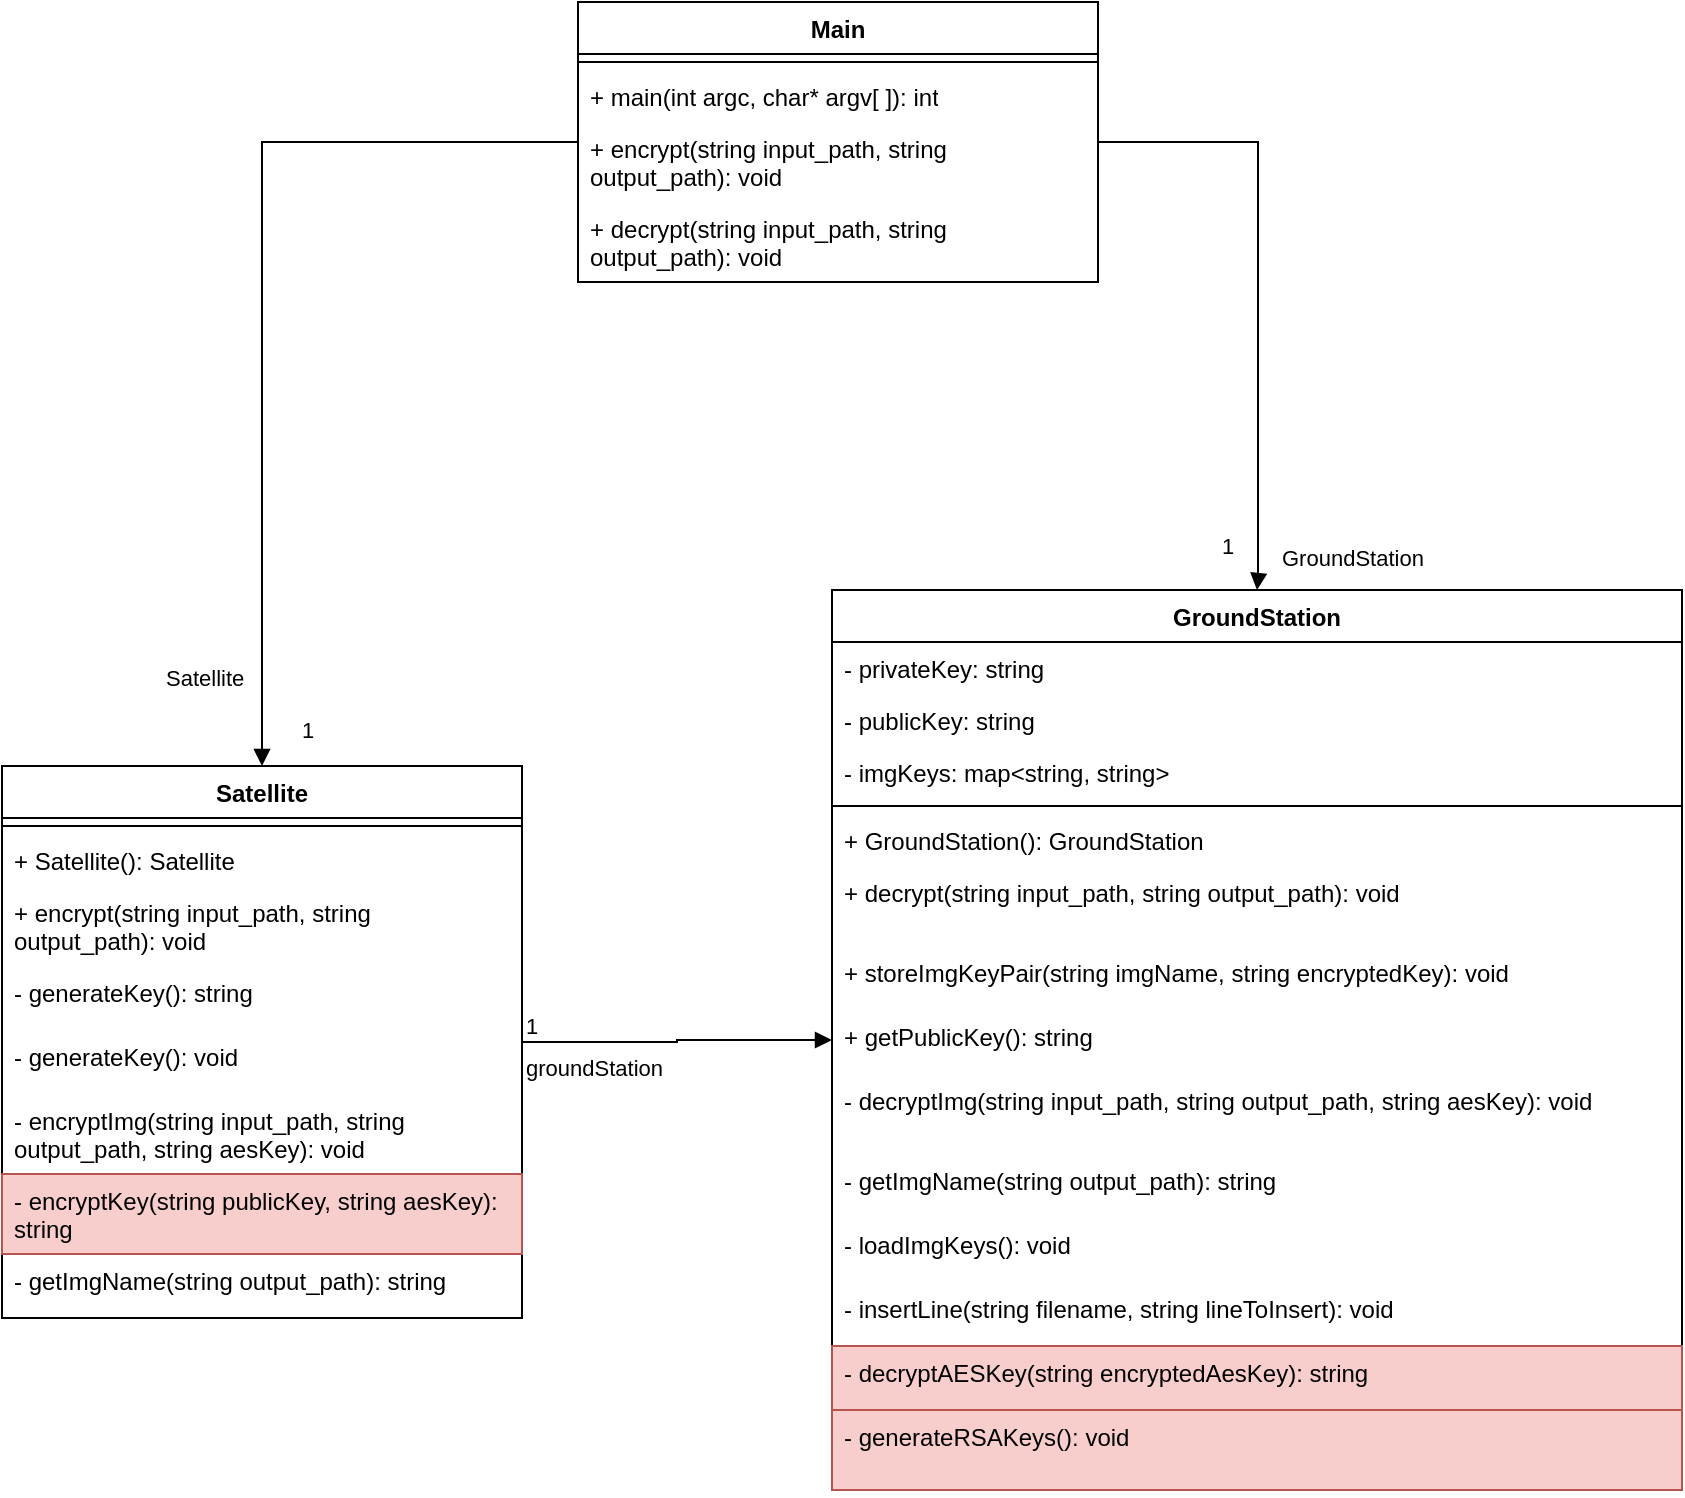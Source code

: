 <mxfile version="24.7.6">
  <diagram name="Page-1" id="Qdg3jRfrP0jptXduaFKp">
    <mxGraphModel dx="913" dy="526" grid="1" gridSize="10" guides="1" tooltips="1" connect="1" arrows="1" fold="1" page="1" pageScale="1" pageWidth="850" pageHeight="1100" math="0" shadow="0">
      <root>
        <mxCell id="0" />
        <mxCell id="1" parent="0" />
        <mxCell id="H_GJiGch52gvoOD2ip0b-1" value="Main" style="swimlane;fontStyle=1;align=center;verticalAlign=top;childLayout=stackLayout;horizontal=1;startSize=26;horizontalStack=0;resizeParent=1;resizeParentMax=0;resizeLast=0;collapsible=1;marginBottom=0;whiteSpace=wrap;html=1;" parent="1" vertex="1">
          <mxGeometry x="330" y="140" width="260" height="140" as="geometry" />
        </mxCell>
        <mxCell id="H_GJiGch52gvoOD2ip0b-3" value="" style="line;strokeWidth=1;fillColor=none;align=left;verticalAlign=middle;spacingTop=-1;spacingLeft=3;spacingRight=3;rotatable=0;labelPosition=right;points=[];portConstraint=eastwest;strokeColor=inherit;" parent="H_GJiGch52gvoOD2ip0b-1" vertex="1">
          <mxGeometry y="26" width="260" height="8" as="geometry" />
        </mxCell>
        <mxCell id="H_GJiGch52gvoOD2ip0b-4" value="+ main(int argc, char* argv[ ]): int" style="text;strokeColor=none;fillColor=none;align=left;verticalAlign=top;spacingLeft=4;spacingRight=4;overflow=hidden;rotatable=0;points=[[0,0.5],[1,0.5]];portConstraint=eastwest;whiteSpace=wrap;html=1;" parent="H_GJiGch52gvoOD2ip0b-1" vertex="1">
          <mxGeometry y="34" width="260" height="26" as="geometry" />
        </mxCell>
        <mxCell id="H_GJiGch52gvoOD2ip0b-7" value="+ encrypt(string input_path, string output_path): void" style="text;strokeColor=none;fillColor=none;align=left;verticalAlign=top;spacingLeft=4;spacingRight=4;overflow=hidden;rotatable=0;points=[[0,0.5],[1,0.5]];portConstraint=eastwest;html=1;whiteSpace=wrap;fontSize=12;" parent="H_GJiGch52gvoOD2ip0b-1" vertex="1">
          <mxGeometry y="60" width="260" height="40" as="geometry" />
        </mxCell>
        <mxCell id="H_GJiGch52gvoOD2ip0b-9" value="+ decrypt(string input_path, string output_path): void" style="text;strokeColor=none;fillColor=none;align=left;verticalAlign=top;spacingLeft=4;spacingRight=4;overflow=hidden;rotatable=0;points=[[0,0.5],[1,0.5]];portConstraint=eastwest;html=1;whiteSpace=wrap;fontSize=12;" parent="H_GJiGch52gvoOD2ip0b-1" vertex="1">
          <mxGeometry y="100" width="260" height="40" as="geometry" />
        </mxCell>
        <mxCell id="H_GJiGch52gvoOD2ip0b-10" value="Satellite" style="swimlane;fontStyle=1;align=center;verticalAlign=top;childLayout=stackLayout;horizontal=1;startSize=26;horizontalStack=0;resizeParent=1;resizeParentMax=0;resizeLast=0;collapsible=1;marginBottom=0;whiteSpace=wrap;html=1;" parent="1" vertex="1">
          <mxGeometry x="42" y="522" width="260" height="276" as="geometry" />
        </mxCell>
        <mxCell id="H_GJiGch52gvoOD2ip0b-11" value="" style="line;strokeWidth=1;fillColor=none;align=left;verticalAlign=middle;spacingTop=-1;spacingLeft=3;spacingRight=3;rotatable=0;labelPosition=right;points=[];portConstraint=eastwest;strokeColor=inherit;" parent="H_GJiGch52gvoOD2ip0b-10" vertex="1">
          <mxGeometry y="26" width="260" height="8" as="geometry" />
        </mxCell>
        <mxCell id="H_GJiGch52gvoOD2ip0b-12" value="+ Satellite(): Satellite" style="text;strokeColor=none;fillColor=none;align=left;verticalAlign=top;spacingLeft=4;spacingRight=4;overflow=hidden;rotatable=0;points=[[0,0.5],[1,0.5]];portConstraint=eastwest;whiteSpace=wrap;html=1;" parent="H_GJiGch52gvoOD2ip0b-10" vertex="1">
          <mxGeometry y="34" width="260" height="26" as="geometry" />
        </mxCell>
        <mxCell id="H_GJiGch52gvoOD2ip0b-36" value="+ encrypt(string input_path, string output_path): void" style="text;strokeColor=none;fillColor=none;align=left;verticalAlign=top;spacingLeft=4;spacingRight=4;overflow=hidden;rotatable=0;points=[[0,0.5],[1,0.5]];portConstraint=eastwest;html=1;whiteSpace=wrap;fontSize=12;" parent="H_GJiGch52gvoOD2ip0b-10" vertex="1">
          <mxGeometry y="60" width="260" height="40" as="geometry" />
        </mxCell>
        <mxCell id="jXw_-cvUadgQ2OJGY03O-1" value="- generateKey(): string" style="text;strokeColor=none;fillColor=none;align=left;verticalAlign=top;spacingLeft=4;spacingRight=4;overflow=hidden;rotatable=0;points=[[0,0.5],[1,0.5]];portConstraint=eastwest;html=1;whiteSpace=wrap;fontSize=12;" parent="H_GJiGch52gvoOD2ip0b-10" vertex="1">
          <mxGeometry y="100" width="260" height="32" as="geometry" />
        </mxCell>
        <mxCell id="H_GJiGch52gvoOD2ip0b-13" value="- generateKey(): void" style="text;strokeColor=none;fillColor=none;align=left;verticalAlign=top;spacingLeft=4;spacingRight=4;overflow=hidden;rotatable=0;points=[[0,0.5],[1,0.5]];portConstraint=eastwest;html=1;whiteSpace=wrap;fontSize=12;" parent="H_GJiGch52gvoOD2ip0b-10" vertex="1">
          <mxGeometry y="132" width="260" height="32" as="geometry" />
        </mxCell>
        <mxCell id="H_GJiGch52gvoOD2ip0b-47" value="- encryptImg(string input_path, string output_path, string aesKey): void" style="text;strokeColor=none;fillColor=none;align=left;verticalAlign=top;spacingLeft=4;spacingRight=4;overflow=hidden;rotatable=0;points=[[0,0.5],[1,0.5]];portConstraint=eastwest;html=1;whiteSpace=wrap;fontSize=12;" parent="H_GJiGch52gvoOD2ip0b-10" vertex="1">
          <mxGeometry y="164" width="260" height="40" as="geometry" />
        </mxCell>
        <mxCell id="H_GJiGch52gvoOD2ip0b-46" value="- encryptKey(string publicKey, string aesKey): string" style="text;strokeColor=#b85450;fillColor=#f8cecc;align=left;verticalAlign=top;spacingLeft=4;spacingRight=4;overflow=hidden;rotatable=0;points=[[0,0.5],[1,0.5]];portConstraint=eastwest;html=1;whiteSpace=wrap;fontSize=12;" parent="H_GJiGch52gvoOD2ip0b-10" vertex="1">
          <mxGeometry y="204" width="260" height="40" as="geometry" />
        </mxCell>
        <mxCell id="H_GJiGch52gvoOD2ip0b-54" value="- getImgName(string output_path): string" style="text;strokeColor=none;fillColor=none;align=left;verticalAlign=top;spacingLeft=4;spacingRight=4;overflow=hidden;rotatable=0;points=[[0,0.5],[1,0.5]];portConstraint=eastwest;html=1;whiteSpace=wrap;fontSize=12;" parent="H_GJiGch52gvoOD2ip0b-10" vertex="1">
          <mxGeometry y="244" width="260" height="32" as="geometry" />
        </mxCell>
        <mxCell id="H_GJiGch52gvoOD2ip0b-15" value="GroundStation" style="swimlane;fontStyle=1;align=center;verticalAlign=top;childLayout=stackLayout;horizontal=1;startSize=26;horizontalStack=0;resizeParent=1;resizeParentMax=0;resizeLast=0;collapsible=1;marginBottom=0;whiteSpace=wrap;html=1;" parent="1" vertex="1">
          <mxGeometry x="457" y="434" width="425" height="450" as="geometry">
            <mxRectangle x="570" y="454" width="120" height="30" as="alternateBounds" />
          </mxGeometry>
        </mxCell>
        <mxCell id="H_GJiGch52gvoOD2ip0b-42" value="- privateKey: string" style="text;strokeColor=none;fillColor=none;align=left;verticalAlign=top;spacingLeft=4;spacingRight=4;overflow=hidden;rotatable=0;points=[[0,0.5],[1,0.5]];portConstraint=eastwest;whiteSpace=wrap;html=1;" parent="H_GJiGch52gvoOD2ip0b-15" vertex="1">
          <mxGeometry y="26" width="425" height="26" as="geometry" />
        </mxCell>
        <mxCell id="H_GJiGch52gvoOD2ip0b-43" value="- publicKey: string" style="text;strokeColor=none;fillColor=none;align=left;verticalAlign=top;spacingLeft=4;spacingRight=4;overflow=hidden;rotatable=0;points=[[0,0.5],[1,0.5]];portConstraint=eastwest;whiteSpace=wrap;html=1;" parent="H_GJiGch52gvoOD2ip0b-15" vertex="1">
          <mxGeometry y="52" width="425" height="26" as="geometry" />
        </mxCell>
        <mxCell id="H_GJiGch52gvoOD2ip0b-48" value="- imgKeys: map&amp;lt;string, string&amp;gt;" style="text;strokeColor=none;fillColor=none;align=left;verticalAlign=top;spacingLeft=4;spacingRight=4;overflow=hidden;rotatable=0;points=[[0,0.5],[1,0.5]];portConstraint=eastwest;whiteSpace=wrap;html=1;" parent="H_GJiGch52gvoOD2ip0b-15" vertex="1">
          <mxGeometry y="78" width="425" height="26" as="geometry" />
        </mxCell>
        <mxCell id="H_GJiGch52gvoOD2ip0b-16" value="" style="line;strokeWidth=1;fillColor=none;align=left;verticalAlign=middle;spacingTop=-1;spacingLeft=3;spacingRight=3;rotatable=0;labelPosition=right;points=[];portConstraint=eastwest;strokeColor=inherit;" parent="H_GJiGch52gvoOD2ip0b-15" vertex="1">
          <mxGeometry y="104" width="425" height="8" as="geometry" />
        </mxCell>
        <mxCell id="H_GJiGch52gvoOD2ip0b-17" value="+&amp;nbsp;&lt;span style=&quot;text-align: center;&quot;&gt;GroundStation&lt;/span&gt;():&amp;nbsp;&lt;span style=&quot;text-align: center;&quot;&gt;GroundStation&lt;/span&gt;" style="text;strokeColor=none;fillColor=none;align=left;verticalAlign=top;spacingLeft=4;spacingRight=4;overflow=hidden;rotatable=0;points=[[0,0.5],[1,0.5]];portConstraint=eastwest;whiteSpace=wrap;html=1;" parent="H_GJiGch52gvoOD2ip0b-15" vertex="1">
          <mxGeometry y="112" width="425" height="26" as="geometry" />
        </mxCell>
        <mxCell id="H_GJiGch52gvoOD2ip0b-18" value="+ decrypt(string input_path, string output_path): void" style="text;strokeColor=none;fillColor=none;align=left;verticalAlign=top;spacingLeft=4;spacingRight=4;overflow=hidden;rotatable=0;points=[[0,0.5],[1,0.5]];portConstraint=eastwest;html=1;whiteSpace=wrap;fontSize=12;" parent="H_GJiGch52gvoOD2ip0b-15" vertex="1">
          <mxGeometry y="138" width="425" height="40" as="geometry" />
        </mxCell>
        <mxCell id="H_GJiGch52gvoOD2ip0b-41" value="+ storeImgKeyPair(string imgName, string encryptedKey): void" style="text;strokeColor=none;fillColor=none;align=left;verticalAlign=top;spacingLeft=4;spacingRight=4;overflow=hidden;rotatable=0;points=[[0,0.5],[1,0.5]];portConstraint=eastwest;html=1;whiteSpace=wrap;fontSize=12;" parent="H_GJiGch52gvoOD2ip0b-15" vertex="1">
          <mxGeometry y="178" width="425" height="32" as="geometry" />
        </mxCell>
        <mxCell id="H_GJiGch52gvoOD2ip0b-45" value="+ getPublicKey(): string" style="text;strokeColor=none;fillColor=none;align=left;verticalAlign=top;spacingLeft=4;spacingRight=4;overflow=hidden;rotatable=0;points=[[0,0.5],[1,0.5]];portConstraint=eastwest;html=1;whiteSpace=wrap;fontSize=12;" parent="H_GJiGch52gvoOD2ip0b-15" vertex="1">
          <mxGeometry y="210" width="425" height="32" as="geometry" />
        </mxCell>
        <mxCell id="H_GJiGch52gvoOD2ip0b-52" value="- decryptImg(string input_path, string output_path, string aesKey): void" style="text;strokeColor=none;fillColor=none;align=left;verticalAlign=top;spacingLeft=4;spacingRight=4;overflow=hidden;rotatable=0;points=[[0,0.5],[1,0.5]];portConstraint=eastwest;html=1;whiteSpace=wrap;fontSize=12;" parent="H_GJiGch52gvoOD2ip0b-15" vertex="1">
          <mxGeometry y="242" width="425" height="40" as="geometry" />
        </mxCell>
        <mxCell id="jXw_-cvUadgQ2OJGY03O-5" value="- getImgName(string output_path): string" style="text;strokeColor=none;fillColor=none;align=left;verticalAlign=top;spacingLeft=4;spacingRight=4;overflow=hidden;rotatable=0;points=[[0,0.5],[1,0.5]];portConstraint=eastwest;html=1;whiteSpace=wrap;fontSize=12;" parent="H_GJiGch52gvoOD2ip0b-15" vertex="1">
          <mxGeometry y="282" width="425" height="32" as="geometry" />
        </mxCell>
        <mxCell id="H_GJiGch52gvoOD2ip0b-49" value="- loadImgKeys(): void" style="text;strokeColor=none;fillColor=none;align=left;verticalAlign=top;spacingLeft=4;spacingRight=4;overflow=hidden;rotatable=0;points=[[0,0.5],[1,0.5]];portConstraint=eastwest;html=1;whiteSpace=wrap;fontSize=12;" parent="H_GJiGch52gvoOD2ip0b-15" vertex="1">
          <mxGeometry y="314" width="425" height="32" as="geometry" />
        </mxCell>
        <mxCell id="jXw_-cvUadgQ2OJGY03O-6" value="- insertLine(string filename, string lineToInsert): void" style="text;strokeColor=none;fillColor=none;align=left;verticalAlign=top;spacingLeft=4;spacingRight=4;overflow=hidden;rotatable=0;points=[[0,0.5],[1,0.5]];portConstraint=eastwest;html=1;whiteSpace=wrap;fontSize=12;" parent="H_GJiGch52gvoOD2ip0b-15" vertex="1">
          <mxGeometry y="346" width="425" height="32" as="geometry" />
        </mxCell>
        <mxCell id="H_GJiGch52gvoOD2ip0b-51" value="- decryptAESKey(string encryptedAesKey): string" style="text;strokeColor=#b85450;fillColor=#f8cecc;align=left;verticalAlign=top;spacingLeft=4;spacingRight=4;overflow=hidden;rotatable=0;points=[[0,0.5],[1,0.5]];portConstraint=eastwest;html=1;whiteSpace=wrap;fontSize=12;" parent="H_GJiGch52gvoOD2ip0b-15" vertex="1">
          <mxGeometry y="378" width="425" height="32" as="geometry" />
        </mxCell>
        <mxCell id="H_GJiGch52gvoOD2ip0b-44" value="- generateRSAKeys(): void" style="text;strokeColor=#b85450;fillColor=#f8cecc;align=left;verticalAlign=top;spacingLeft=4;spacingRight=4;overflow=hidden;rotatable=0;points=[[0,0.5],[1,0.5]];portConstraint=eastwest;html=1;whiteSpace=wrap;fontSize=12;" parent="H_GJiGch52gvoOD2ip0b-15" vertex="1">
          <mxGeometry y="410" width="425" height="40" as="geometry" />
        </mxCell>
        <mxCell id="H_GJiGch52gvoOD2ip0b-31" value="Satellite" style="endArrow=block;endFill=1;html=1;edgeStyle=orthogonalEdgeStyle;align=left;verticalAlign=top;rounded=0;" parent="1" source="H_GJiGch52gvoOD2ip0b-1" target="H_GJiGch52gvoOD2ip0b-10" edge="1">
          <mxGeometry x="0.758" y="-50" relative="1" as="geometry">
            <mxPoint x="340" y="310" as="sourcePoint" />
            <mxPoint x="500" y="310" as="targetPoint" />
            <mxPoint as="offset" />
          </mxGeometry>
        </mxCell>
        <mxCell id="H_GJiGch52gvoOD2ip0b-32" value="1" style="edgeLabel;resizable=0;html=1;align=left;verticalAlign=bottom;" parent="H_GJiGch52gvoOD2ip0b-31" connectable="0" vertex="1">
          <mxGeometry x="-1" relative="1" as="geometry">
            <mxPoint x="-140" y="302" as="offset" />
          </mxGeometry>
        </mxCell>
        <mxCell id="H_GJiGch52gvoOD2ip0b-33" value="GroundStation" style="endArrow=block;endFill=1;html=1;edgeStyle=orthogonalEdgeStyle;align=left;verticalAlign=top;rounded=0;entryX=0.5;entryY=0;entryDx=0;entryDy=0;" parent="1" source="H_GJiGch52gvoOD2ip0b-1" target="H_GJiGch52gvoOD2ip0b-15" edge="1">
          <mxGeometry x="0.806" y="10" relative="1" as="geometry">
            <mxPoint x="340" y="310" as="sourcePoint" />
            <mxPoint x="790" y="210" as="targetPoint" />
            <Array as="points">
              <mxPoint x="670" y="210" />
              <mxPoint x="670" y="429" />
            </Array>
            <mxPoint as="offset" />
          </mxGeometry>
        </mxCell>
        <mxCell id="H_GJiGch52gvoOD2ip0b-34" value="1" style="edgeLabel;resizable=0;html=1;align=left;verticalAlign=bottom;" parent="H_GJiGch52gvoOD2ip0b-33" connectable="0" vertex="1">
          <mxGeometry x="-1" relative="1" as="geometry">
            <mxPoint x="60" y="210" as="offset" />
          </mxGeometry>
        </mxCell>
        <mxCell id="jXw_-cvUadgQ2OJGY03O-2" value="groundStation" style="endArrow=block;endFill=1;html=1;edgeStyle=orthogonalEdgeStyle;align=left;verticalAlign=top;rounded=0;" parent="1" source="H_GJiGch52gvoOD2ip0b-10" target="H_GJiGch52gvoOD2ip0b-15" edge="1">
          <mxGeometry x="-1" relative="1" as="geometry">
            <mxPoint x="340" y="670" as="sourcePoint" />
            <mxPoint x="500" y="670" as="targetPoint" />
          </mxGeometry>
        </mxCell>
        <mxCell id="jXw_-cvUadgQ2OJGY03O-3" value="1" style="edgeLabel;resizable=0;html=1;align=left;verticalAlign=bottom;" parent="jXw_-cvUadgQ2OJGY03O-2" connectable="0" vertex="1">
          <mxGeometry x="-1" relative="1" as="geometry" />
        </mxCell>
      </root>
    </mxGraphModel>
  </diagram>
</mxfile>
